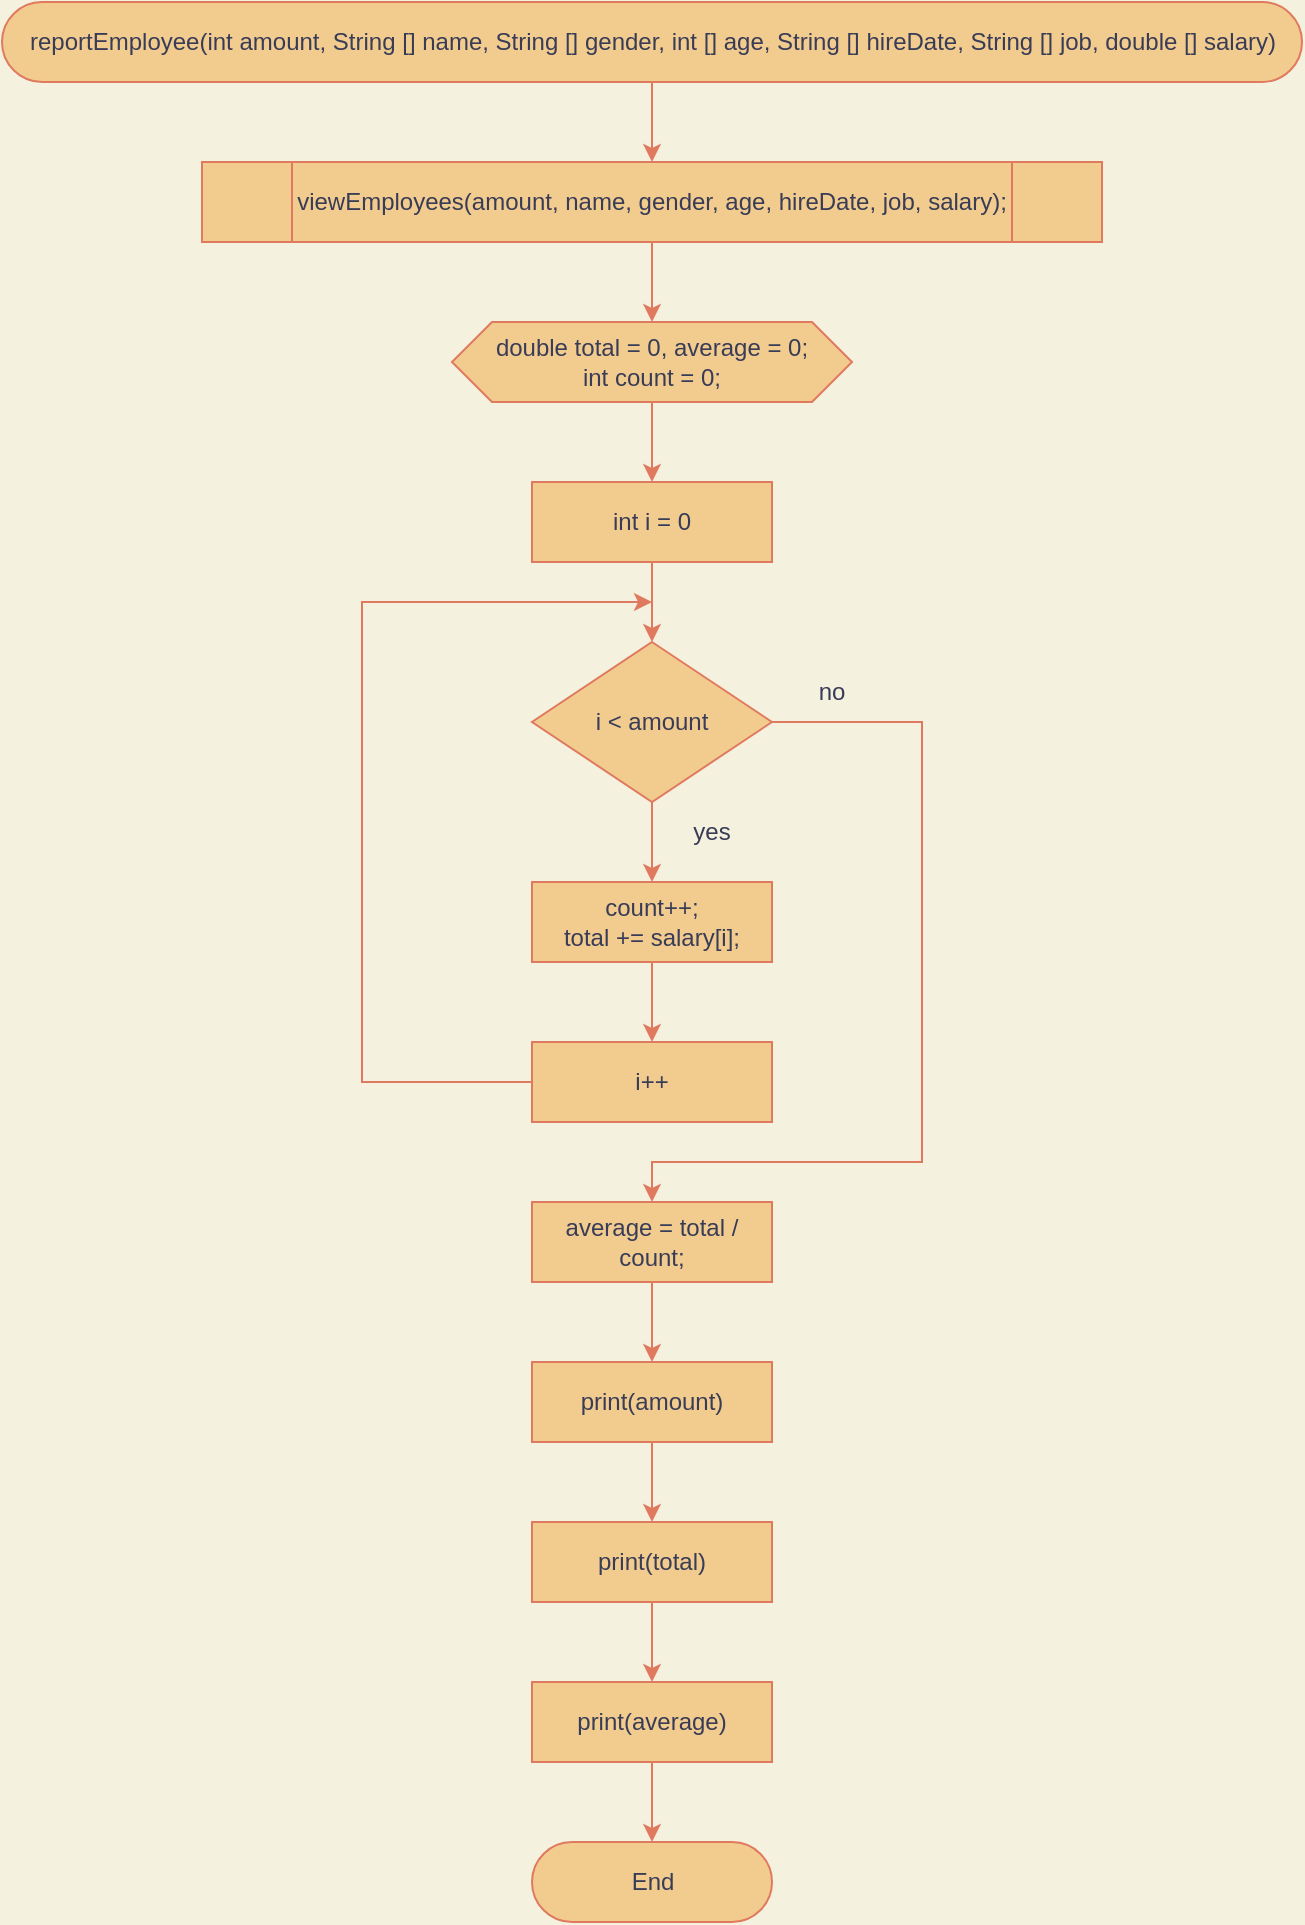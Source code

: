 <mxfile version="20.3.0" type="device"><diagram id="L8NVu6iH_h4anCTbRLwL" name="Page-1"><mxGraphModel dx="792" dy="517" grid="1" gridSize="10" guides="1" tooltips="1" connect="1" arrows="1" fold="1" page="1" pageScale="1" pageWidth="850" pageHeight="1100" background="#F4F1DE" math="0" shadow="0"><root><mxCell id="0"/><mxCell id="1" parent="0"/><mxCell id="6J2rj0jpK6d5Zdq7AXKe-1" value="reportEmployee(int amount, String [] name, String [] gender, int [] age, String [] hireDate, String [] job, double [] salary)" style="html=1;dashed=0;whitespace=wrap;shape=mxgraph.dfd.start;fillColor=#F2CC8F;strokeColor=#E07A5F;fontColor=#393C56;" vertex="1" parent="1"><mxGeometry x="100" y="40" width="650" height="40" as="geometry"/></mxCell><mxCell id="6J2rj0jpK6d5Zdq7AXKe-2" value="End" style="html=1;dashed=0;whitespace=wrap;shape=mxgraph.dfd.start;fillColor=#F2CC8F;strokeColor=#E07A5F;fontColor=#393C56;" vertex="1" parent="1"><mxGeometry x="365" y="960" width="120" height="40" as="geometry"/></mxCell><mxCell id="6J2rj0jpK6d5Zdq7AXKe-3" value="viewEmployees(amount, name, gender, age, hireDate, job, salary);" style="shape=process;whiteSpace=wrap;html=1;backgroundOutline=1;fillColor=#F2CC8F;strokeColor=#E07A5F;fontColor=#393C56;" vertex="1" parent="1"><mxGeometry x="200" y="120" width="450" height="40" as="geometry"/></mxCell><mxCell id="6J2rj0jpK6d5Zdq7AXKe-4" value="double total = 0, average = 0;&lt;br&gt;int count = 0;" style="shape=hexagon;perimeter=hexagonPerimeter2;whiteSpace=wrap;html=1;fixedSize=1;fillColor=#F2CC8F;strokeColor=#E07A5F;fontColor=#393C56;" vertex="1" parent="1"><mxGeometry x="325" y="200" width="200" height="40" as="geometry"/></mxCell><mxCell id="6J2rj0jpK6d5Zdq7AXKe-5" value="int i = 0" style="rounded=0;whiteSpace=wrap;html=1;fillColor=#F2CC8F;strokeColor=#E07A5F;fontColor=#393C56;" vertex="1" parent="1"><mxGeometry x="365" y="280" width="120" height="40" as="geometry"/></mxCell><mxCell id="6J2rj0jpK6d5Zdq7AXKe-6" value="i &amp;lt; amount" style="rhombus;whiteSpace=wrap;html=1;fillColor=#F2CC8F;strokeColor=#E07A5F;fontColor=#393C56;" vertex="1" parent="1"><mxGeometry x="365" y="360" width="120" height="80" as="geometry"/></mxCell><mxCell id="6J2rj0jpK6d5Zdq7AXKe-7" value="i++" style="rounded=0;whiteSpace=wrap;html=1;fillColor=#F2CC8F;strokeColor=#E07A5F;fontColor=#393C56;" vertex="1" parent="1"><mxGeometry x="365" y="560" width="120" height="40" as="geometry"/></mxCell><mxCell id="6J2rj0jpK6d5Zdq7AXKe-8" value="count++;&lt;br&gt;total += salary[i];" style="rounded=0;whiteSpace=wrap;html=1;fillColor=#F2CC8F;strokeColor=#E07A5F;fontColor=#393C56;" vertex="1" parent="1"><mxGeometry x="365" y="480" width="120" height="40" as="geometry"/></mxCell><mxCell id="6J2rj0jpK6d5Zdq7AXKe-9" value="average = total / count;" style="rounded=0;whiteSpace=wrap;html=1;fillColor=#F2CC8F;strokeColor=#E07A5F;fontColor=#393C56;" vertex="1" parent="1"><mxGeometry x="365" y="640" width="120" height="40" as="geometry"/></mxCell><mxCell id="6J2rj0jpK6d5Zdq7AXKe-10" value="print(amount)" style="rounded=0;whiteSpace=wrap;html=1;fillColor=#F2CC8F;strokeColor=#E07A5F;fontColor=#393C56;" vertex="1" parent="1"><mxGeometry x="365" y="720" width="120" height="40" as="geometry"/></mxCell><mxCell id="6J2rj0jpK6d5Zdq7AXKe-11" value="print(total)" style="rounded=0;whiteSpace=wrap;html=1;fillColor=#F2CC8F;strokeColor=#E07A5F;fontColor=#393C56;" vertex="1" parent="1"><mxGeometry x="365" y="800" width="120" height="40" as="geometry"/></mxCell><mxCell id="6J2rj0jpK6d5Zdq7AXKe-12" value="print(average)" style="rounded=0;whiteSpace=wrap;html=1;fillColor=#F2CC8F;strokeColor=#E07A5F;fontColor=#393C56;" vertex="1" parent="1"><mxGeometry x="365" y="880" width="120" height="40" as="geometry"/></mxCell><mxCell id="6J2rj0jpK6d5Zdq7AXKe-13" value="" style="endArrow=classic;html=1;rounded=0;entryX=0.5;entryY=0;entryDx=0;entryDy=0;exitX=0.5;exitY=1;exitDx=0;exitDy=0;labelBackgroundColor=#F4F1DE;strokeColor=#E07A5F;fontColor=#393C56;" edge="1" parent="1" source="6J2rj0jpK6d5Zdq7AXKe-3" target="6J2rj0jpK6d5Zdq7AXKe-4"><mxGeometry width="50" height="50" relative="1" as="geometry"><mxPoint x="230" y="400" as="sourcePoint"/><mxPoint x="280" y="350" as="targetPoint"/></mxGeometry></mxCell><mxCell id="6J2rj0jpK6d5Zdq7AXKe-14" value="" style="endArrow=classic;html=1;rounded=0;entryX=0.5;entryY=0;entryDx=0;entryDy=0;exitX=0.5;exitY=0.5;exitDx=0;exitDy=20;exitPerimeter=0;labelBackgroundColor=#F4F1DE;strokeColor=#E07A5F;fontColor=#393C56;" edge="1" parent="1" source="6J2rj0jpK6d5Zdq7AXKe-1" target="6J2rj0jpK6d5Zdq7AXKe-3"><mxGeometry width="50" height="50" relative="1" as="geometry"><mxPoint x="240" y="410" as="sourcePoint"/><mxPoint x="290" y="360" as="targetPoint"/></mxGeometry></mxCell><mxCell id="6J2rj0jpK6d5Zdq7AXKe-15" value="" style="endArrow=classic;html=1;rounded=0;entryX=0.5;entryY=0;entryDx=0;entryDy=0;exitX=0.5;exitY=1;exitDx=0;exitDy=0;labelBackgroundColor=#F4F1DE;strokeColor=#E07A5F;fontColor=#393C56;" edge="1" parent="1" source="6J2rj0jpK6d5Zdq7AXKe-4" target="6J2rj0jpK6d5Zdq7AXKe-5"><mxGeometry width="50" height="50" relative="1" as="geometry"><mxPoint x="250" y="420" as="sourcePoint"/><mxPoint x="300" y="370" as="targetPoint"/></mxGeometry></mxCell><mxCell id="6J2rj0jpK6d5Zdq7AXKe-16" value="" style="endArrow=classic;html=1;rounded=0;entryX=0.5;entryY=0;entryDx=0;entryDy=0;exitX=0.5;exitY=1;exitDx=0;exitDy=0;labelBackgroundColor=#F4F1DE;strokeColor=#E07A5F;fontColor=#393C56;" edge="1" parent="1" source="6J2rj0jpK6d5Zdq7AXKe-5" target="6J2rj0jpK6d5Zdq7AXKe-6"><mxGeometry width="50" height="50" relative="1" as="geometry"><mxPoint x="260" y="430" as="sourcePoint"/><mxPoint x="310" y="380" as="targetPoint"/></mxGeometry></mxCell><mxCell id="6J2rj0jpK6d5Zdq7AXKe-17" value="" style="endArrow=classic;html=1;rounded=0;entryX=0.5;entryY=0;entryDx=0;entryDy=0;exitX=0.5;exitY=1;exitDx=0;exitDy=0;labelBackgroundColor=#F4F1DE;strokeColor=#E07A5F;fontColor=#393C56;" edge="1" parent="1" source="6J2rj0jpK6d5Zdq7AXKe-8" target="6J2rj0jpK6d5Zdq7AXKe-7"><mxGeometry width="50" height="50" relative="1" as="geometry"><mxPoint x="270" y="440" as="sourcePoint"/><mxPoint x="320" y="390" as="targetPoint"/></mxGeometry></mxCell><mxCell id="6J2rj0jpK6d5Zdq7AXKe-18" value="" style="endArrow=classic;html=1;rounded=0;entryX=0.5;entryY=0;entryDx=0;entryDy=0;exitX=0.5;exitY=1;exitDx=0;exitDy=0;labelBackgroundColor=#F4F1DE;strokeColor=#E07A5F;fontColor=#393C56;" edge="1" parent="1" source="6J2rj0jpK6d5Zdq7AXKe-6" target="6J2rj0jpK6d5Zdq7AXKe-8"><mxGeometry width="50" height="50" relative="1" as="geometry"><mxPoint x="280" y="450" as="sourcePoint"/><mxPoint x="330" y="400" as="targetPoint"/></mxGeometry></mxCell><mxCell id="6J2rj0jpK6d5Zdq7AXKe-19" value="" style="endArrow=classic;html=1;rounded=0;entryX=0.5;entryY=0;entryDx=0;entryDy=0;exitX=0.5;exitY=1;exitDx=0;exitDy=0;labelBackgroundColor=#F4F1DE;strokeColor=#E07A5F;fontColor=#393C56;" edge="1" parent="1" source="6J2rj0jpK6d5Zdq7AXKe-10" target="6J2rj0jpK6d5Zdq7AXKe-11"><mxGeometry width="50" height="50" relative="1" as="geometry"><mxPoint x="170" y="470" as="sourcePoint"/><mxPoint x="220" y="420" as="targetPoint"/></mxGeometry></mxCell><mxCell id="6J2rj0jpK6d5Zdq7AXKe-20" value="" style="endArrow=classic;html=1;rounded=0;entryX=0.5;entryY=0;entryDx=0;entryDy=0;exitX=0.5;exitY=1;exitDx=0;exitDy=0;labelBackgroundColor=#F4F1DE;strokeColor=#E07A5F;fontColor=#393C56;" edge="1" parent="1" source="6J2rj0jpK6d5Zdq7AXKe-9" target="6J2rj0jpK6d5Zdq7AXKe-10"><mxGeometry width="50" height="50" relative="1" as="geometry"><mxPoint x="180" y="480" as="sourcePoint"/><mxPoint x="230" y="430" as="targetPoint"/></mxGeometry></mxCell><mxCell id="6J2rj0jpK6d5Zdq7AXKe-21" value="" style="endArrow=classic;html=1;rounded=0;exitX=1;exitY=0.5;exitDx=0;exitDy=0;entryX=0.5;entryY=0;entryDx=0;entryDy=0;labelBackgroundColor=#F4F1DE;strokeColor=#E07A5F;fontColor=#393C56;" edge="1" parent="1" source="6J2rj0jpK6d5Zdq7AXKe-6" target="6J2rj0jpK6d5Zdq7AXKe-9"><mxGeometry width="50" height="50" relative="1" as="geometry"><mxPoint x="190" y="490" as="sourcePoint"/><mxPoint x="240" y="440" as="targetPoint"/><Array as="points"><mxPoint x="560" y="400"/><mxPoint x="560" y="620"/><mxPoint x="425" y="620"/></Array></mxGeometry></mxCell><mxCell id="6J2rj0jpK6d5Zdq7AXKe-22" value="" style="endArrow=classic;html=1;rounded=0;exitX=0;exitY=0.5;exitDx=0;exitDy=0;labelBackgroundColor=#F4F1DE;strokeColor=#E07A5F;fontColor=#393C56;" edge="1" parent="1" source="6J2rj0jpK6d5Zdq7AXKe-7"><mxGeometry width="50" height="50" relative="1" as="geometry"><mxPoint x="200" y="500" as="sourcePoint"/><mxPoint x="425" y="340" as="targetPoint"/><Array as="points"><mxPoint x="280" y="580"/><mxPoint x="280" y="340"/></Array></mxGeometry></mxCell><mxCell id="6J2rj0jpK6d5Zdq7AXKe-23" value="yes" style="text;html=1;strokeColor=none;fillColor=none;align=center;verticalAlign=middle;whiteSpace=wrap;rounded=0;fontColor=#393C56;" vertex="1" parent="1"><mxGeometry x="425" y="440" width="60" height="30" as="geometry"/></mxCell><mxCell id="6J2rj0jpK6d5Zdq7AXKe-24" value="no" style="text;html=1;strokeColor=none;fillColor=none;align=center;verticalAlign=middle;whiteSpace=wrap;rounded=0;fontColor=#393C56;" vertex="1" parent="1"><mxGeometry x="485" y="370" width="60" height="30" as="geometry"/></mxCell><mxCell id="6J2rj0jpK6d5Zdq7AXKe-25" value="" style="endArrow=classic;html=1;rounded=0;entryX=0.5;entryY=0;entryDx=0;entryDy=0;exitX=0.5;exitY=1;exitDx=0;exitDy=0;labelBackgroundColor=#F4F1DE;strokeColor=#E07A5F;fontColor=#393C56;" edge="1" parent="1" source="6J2rj0jpK6d5Zdq7AXKe-11" target="6J2rj0jpK6d5Zdq7AXKe-12"><mxGeometry width="50" height="50" relative="1" as="geometry"><mxPoint x="130" y="880" as="sourcePoint"/><mxPoint x="180" y="830" as="targetPoint"/></mxGeometry></mxCell><mxCell id="6J2rj0jpK6d5Zdq7AXKe-26" value="" style="endArrow=classic;html=1;rounded=0;entryX=0.5;entryY=0.5;entryDx=0;entryDy=-20;entryPerimeter=0;exitX=0.5;exitY=1;exitDx=0;exitDy=0;labelBackgroundColor=#F4F1DE;strokeColor=#E07A5F;fontColor=#393C56;" edge="1" parent="1" source="6J2rj0jpK6d5Zdq7AXKe-12" target="6J2rj0jpK6d5Zdq7AXKe-2"><mxGeometry width="50" height="50" relative="1" as="geometry"><mxPoint x="140" y="890" as="sourcePoint"/><mxPoint x="190" y="840" as="targetPoint"/></mxGeometry></mxCell></root></mxGraphModel></diagram></mxfile>